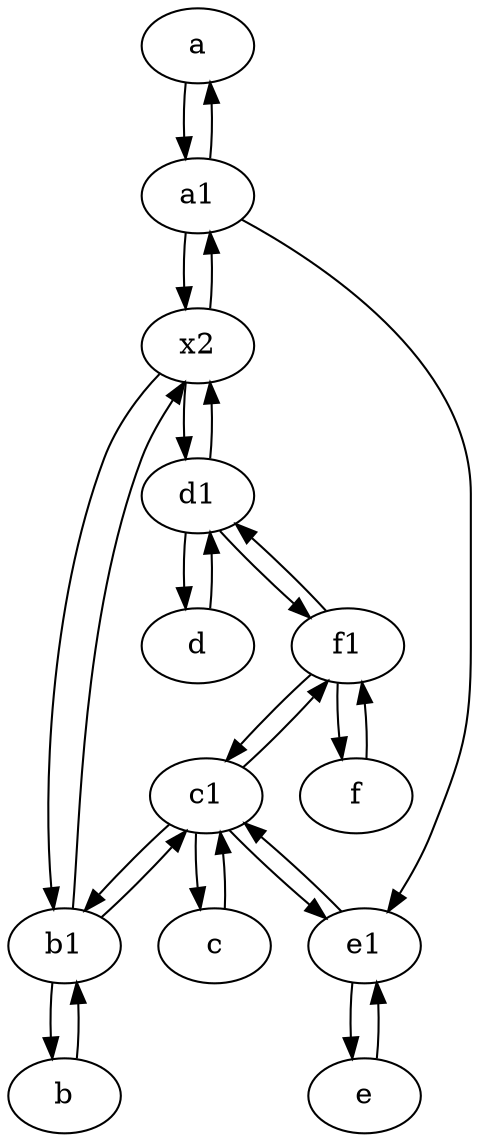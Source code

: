 digraph  {
	a [pos="40,10!"];
	c [pos="20,10!"];
	d1 [pos="25,30!"];
	b1 [pos="45,20!"];
	b [pos="50,20!"];
	e1 [pos="25,45!"];
	x2;
	c1 [pos="30,15!"];
	a1 [pos="40,15!"];
	e [pos="30,50!"];
	d [pos="20,30!"];
	f [pos="15,45!"];
	f1;
	e1 -> e;
	f -> f1;
	x2 -> b1;
	f1 -> c1;
	d1 -> f1;
	d1 -> d;
	a -> a1;
	b -> b1;
	a1 -> a;
	e -> e1;
	c1 -> c;
	b1 -> c1;
	f1 -> f;
	b1 -> b;
	c1 -> b1;
	f1 -> d1;
	d -> d1;
	a1 -> x2;
	c -> c1;
	a1 -> e1;
	x2 -> a1;
	x2 -> d1;
	d1 -> x2;
	c1 -> f1;
	e1 -> c1;
	c1 -> e1;
	b1 -> x2;

	}